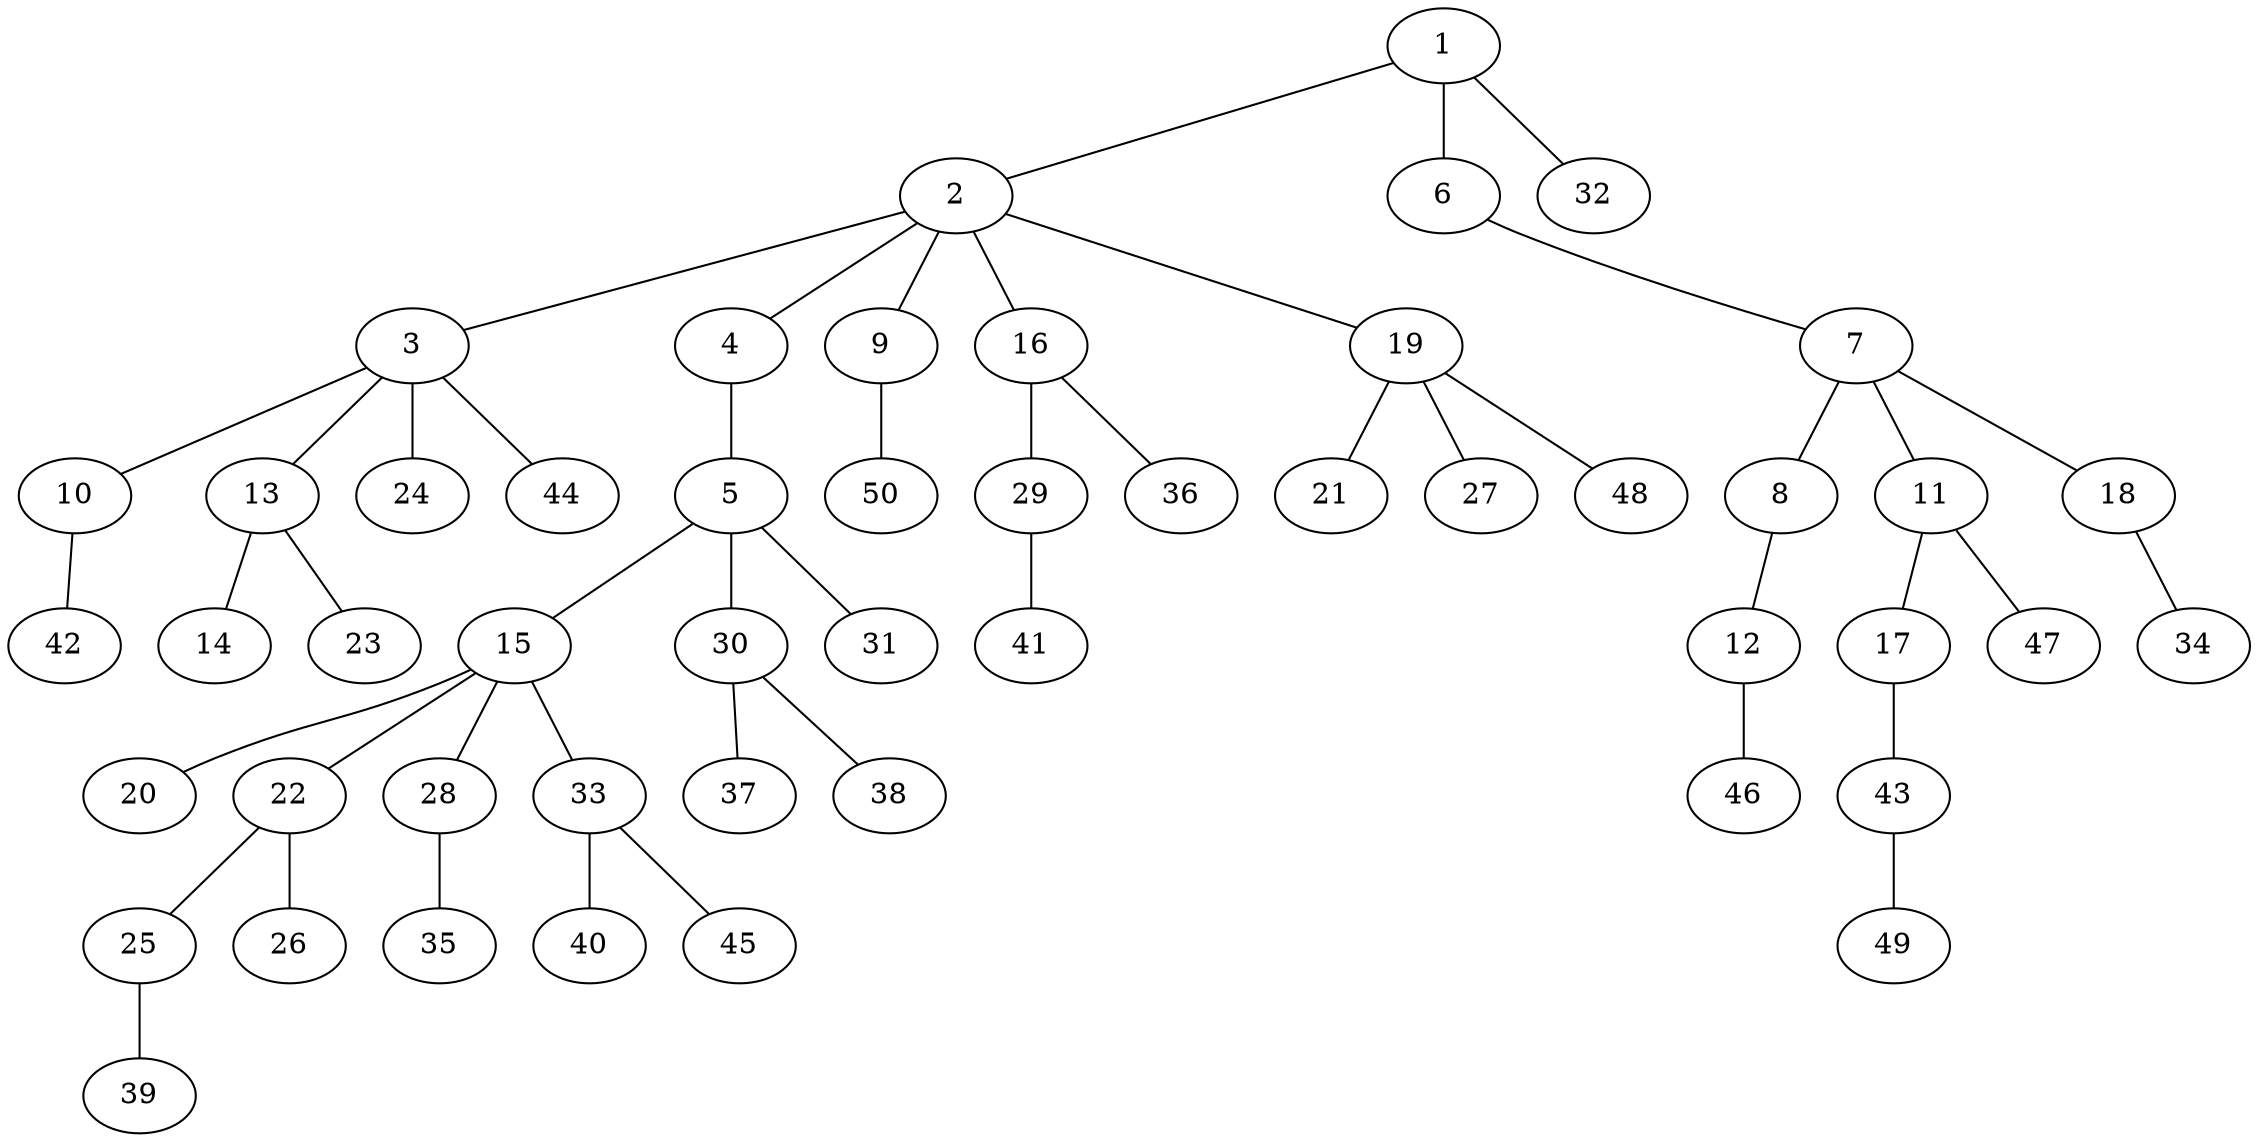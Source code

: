 graph graphname {1--2
1--6
1--32
2--3
2--4
2--9
2--16
2--19
3--10
3--13
3--24
3--44
4--5
5--15
5--30
5--31
6--7
7--8
7--11
7--18
8--12
9--50
10--42
11--17
11--47
12--46
13--14
13--23
15--20
15--22
15--28
15--33
16--29
16--36
17--43
18--34
19--21
19--27
19--48
22--25
22--26
25--39
28--35
29--41
30--37
30--38
33--40
33--45
43--49
}